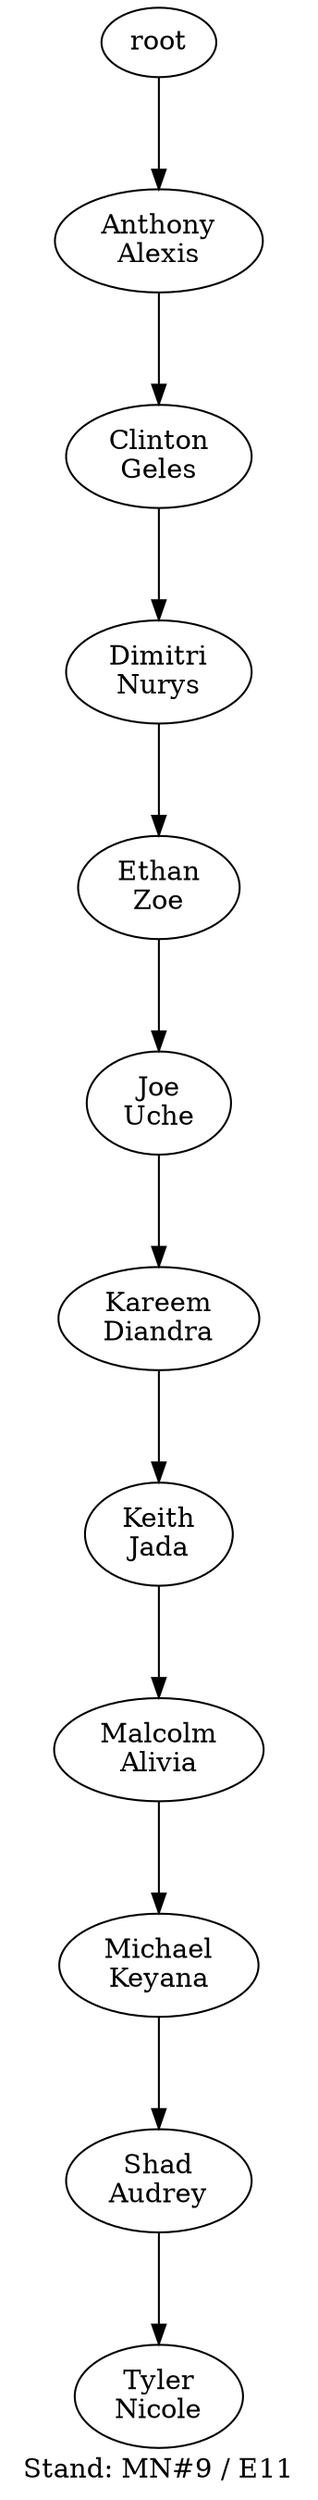 digraph D { labelloc="b"; label="Stand: MN#9 / E11"; ranksep=0.8;
"root/0"[label="Anthony\nAlexis"]
"root" -> "root/0";
"root/0/4"[label="Clinton\nGeles"]
"root/0" -> "root/0/4";
"root/0/4/8"[label="Dimitri\nNurys"]
"root/0/4" -> "root/0/4/8";
"root/0/4/8/10"[label="Ethan\nZoe"]
"root/0/4/8" -> "root/0/4/8/10";
"root/0/4/8/10/9"[label="Joe\nUche"]
"root/0/4/8/10" -> "root/0/4/8/10/9";
"root/0/4/8/10/9/3"[label="Kareem\nDiandra"]
"root/0/4/8/10/9" -> "root/0/4/8/10/9/3";
"root/0/4/8/10/9/3/5"[label="Keith\nJada"]
"root/0/4/8/10/9/3" -> "root/0/4/8/10/9/3/5";
"root/0/4/8/10/9/3/5/1"[label="Malcolm\nAlivia"]
"root/0/4/8/10/9/3/5" -> "root/0/4/8/10/9/3/5/1";
"root/0/4/8/10/9/3/5/1/6"[label="Michael\nKeyana"]
"root/0/4/8/10/9/3/5/1" -> "root/0/4/8/10/9/3/5/1/6";
"root/0/4/8/10/9/3/5/1/6/2"[label="Shad\nAudrey"]
"root/0/4/8/10/9/3/5/1/6" -> "root/0/4/8/10/9/3/5/1/6/2";
"root/0/4/8/10/9/3/5/1/6/2/7"[label="Tyler\nNicole"]
"root/0/4/8/10/9/3/5/1/6/2" -> "root/0/4/8/10/9/3/5/1/6/2/7";
}

